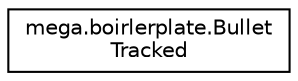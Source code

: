 digraph "Graphical Class Hierarchy"
{
  edge [fontname="Helvetica",fontsize="10",labelfontname="Helvetica",labelfontsize="10"];
  node [fontname="Helvetica",fontsize="10",shape=record];
  rankdir="LR";
  Node0 [label="mega.boirlerplate.Bullet\lTracked",height=0.2,width=0.4,color="black", fillcolor="white", style="filled",URL="$classmega_1_1boirlerplate_1_1_bullet_tracked.html"];
}
